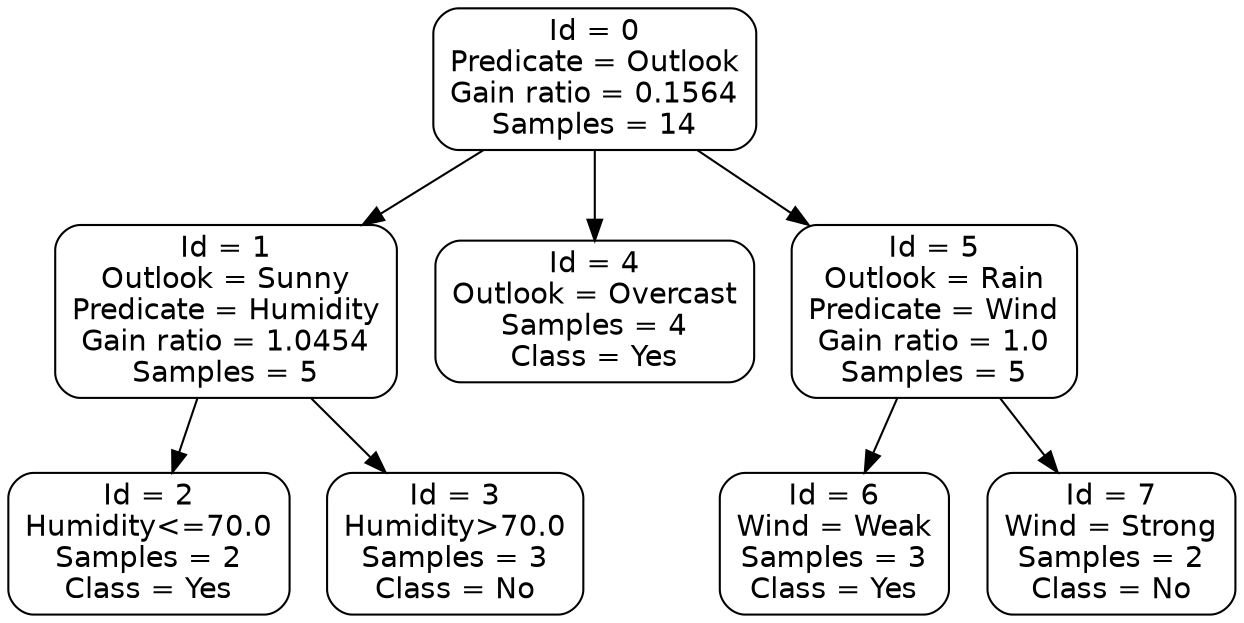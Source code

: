 digraph Tree { 
node [shape=box, style="filled, rounded", color="black", fontname=helvetica] ; 
edge [fontname=helvetica] ;
0[label="Id = 0
Predicate = Outlook
Gain ratio = 0.1564
Samples = 14
", fillcolor="#ffffff"];
1[label="Id = 1
Outlook = Sunny
Predicate = Humidity
Gain ratio = 1.0454
Samples = 5
", fillcolor="#ffffff"];
0 -> 1;
4[label="Id = 4
Outlook = Overcast
Samples = 4
Class = Yes", fillcolor="#ffffff"];
0 -> 4;
5[label="Id = 5
Outlook = Rain
Predicate = Wind
Gain ratio = 1.0
Samples = 5
", fillcolor="#ffffff"];
0 -> 5;
1[label="Id = 1
Outlook = Sunny
Predicate = Humidity
Gain ratio = 1.0454
Samples = 5
", fillcolor="#ffffff"];
2[label="Id = 2
Humidity<=70.0
Samples = 2
Class = Yes", fillcolor="#ffffff"];
1 -> 2;
3[label="Id = 3
Humidity>70.0
Samples = 3
Class = No", fillcolor="#ffffff"];
1 -> 3;
2[label="Id = 2
Humidity<=70.0
Samples = 2
Class = Yes", fillcolor="#ffffff"];
3[label="Id = 3
Humidity>70.0
Samples = 3
Class = No", fillcolor="#ffffff"];
4[label="Id = 4
Outlook = Overcast
Samples = 4
Class = Yes", fillcolor="#ffffff"];
5[label="Id = 5
Outlook = Rain
Predicate = Wind
Gain ratio = 1.0
Samples = 5
", fillcolor="#ffffff"];
6[label="Id = 6
Wind = Weak
Samples = 3
Class = Yes", fillcolor="#ffffff"];
5 -> 6;
7[label="Id = 7
Wind = Strong
Samples = 2
Class = No", fillcolor="#ffffff"];
5 -> 7;
6[label="Id = 6
Wind = Weak
Samples = 3
Class = Yes", fillcolor="#ffffff"];
7[label="Id = 7
Wind = Strong
Samples = 2
Class = No", fillcolor="#ffffff"];
}
